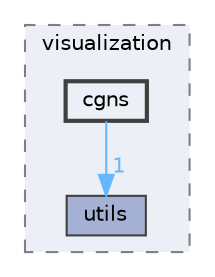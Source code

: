 digraph "src/visualization/cgns"
{
 // INTERACTIVE_SVG=YES
 // LATEX_PDF_SIZE
  bgcolor="transparent";
  edge [fontname=Helvetica,fontsize=10,labelfontname=Helvetica,labelfontsize=10];
  node [fontname=Helvetica,fontsize=10,shape=box,height=0.2,width=0.4];
  compound=true
  subgraph clusterdir_b00de47ad7e2e13a637d9aa605dec95e {
    graph [ bgcolor="#edeff6", pencolor="grey50", label="visualization", fontname=Helvetica,fontsize=10 style="filled,dashed", URL="dir_b00de47ad7e2e13a637d9aa605dec95e.html",tooltip=""]
  dir_41eed5bedcca2fdbdedfa33a60910a27 [label="utils", fillcolor="#a4b1d4", color="grey25", style="filled", URL="dir_41eed5bedcca2fdbdedfa33a60910a27.html",tooltip=""];
  dir_44ddcfcd8d126daea8faa82ee802e03a [label="cgns", fillcolor="#edeff6", color="grey25", style="filled,bold", URL="dir_44ddcfcd8d126daea8faa82ee802e03a.html",tooltip=""];
  }
  dir_44ddcfcd8d126daea8faa82ee802e03a->dir_41eed5bedcca2fdbdedfa33a60910a27 [headlabel="1", labeldistance=1.5 headhref="dir_000005_000031.html" color="steelblue1" fontcolor="steelblue1"];
}
